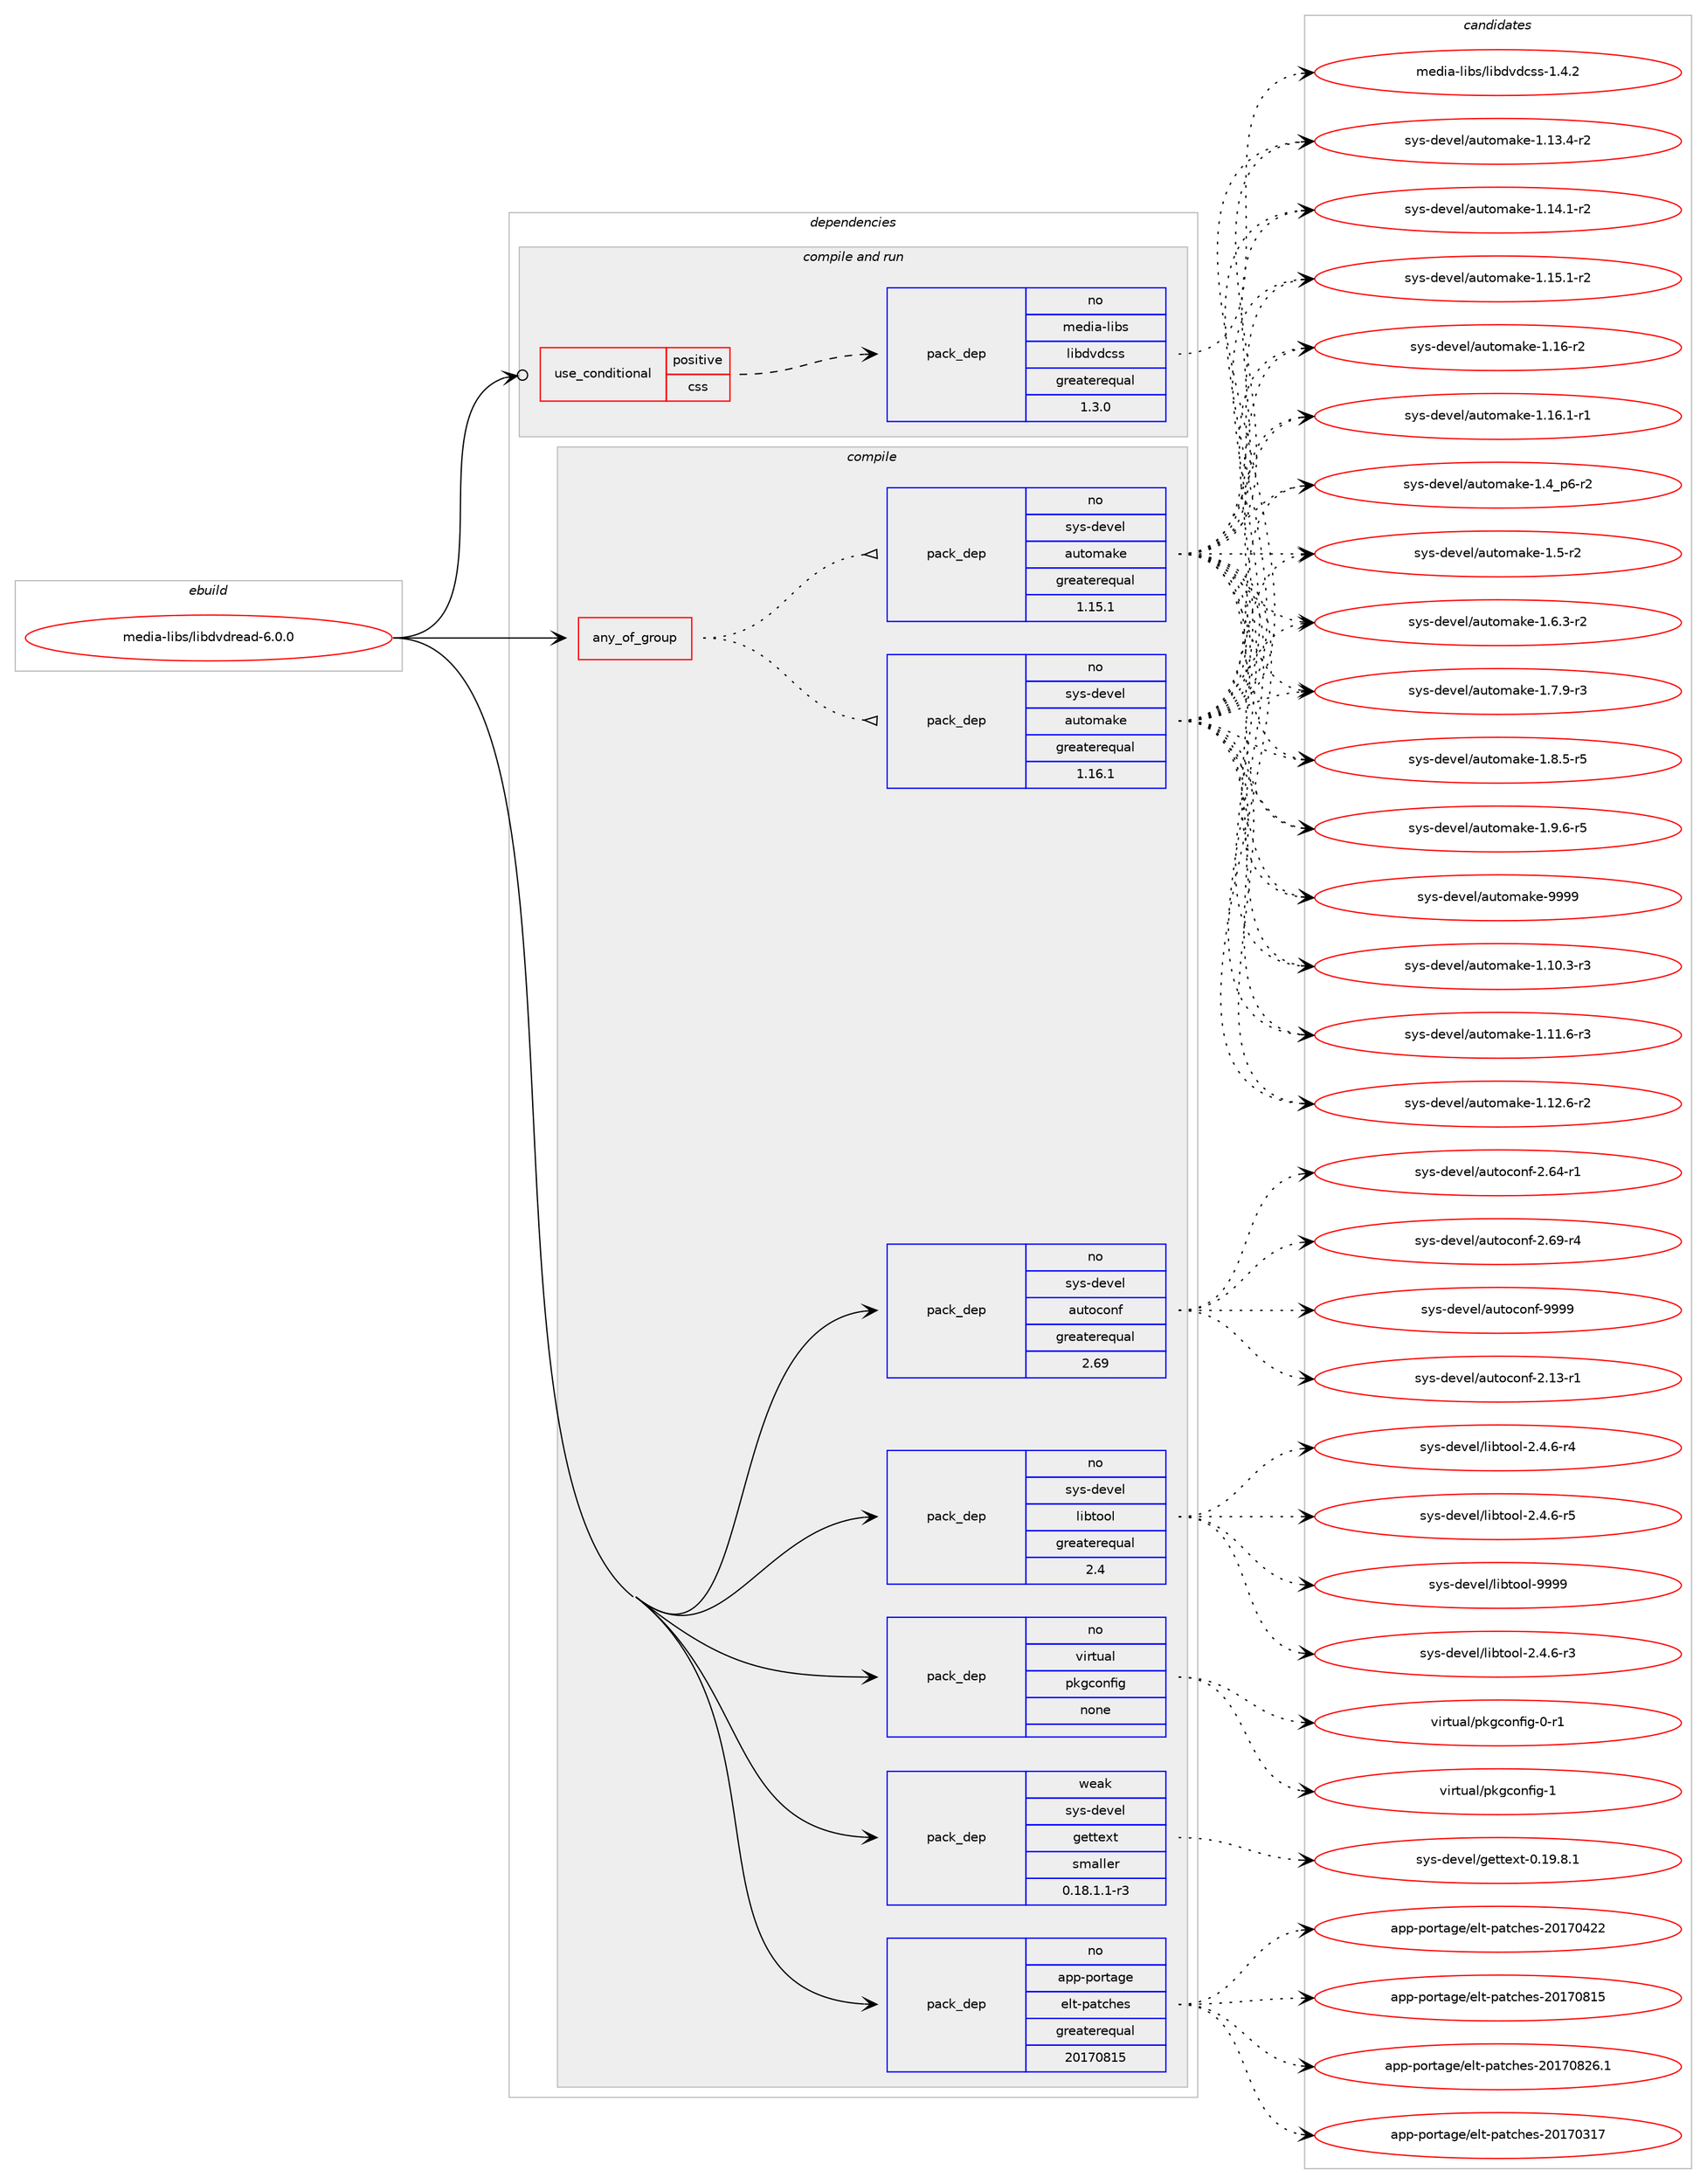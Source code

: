 digraph prolog {

# *************
# Graph options
# *************

newrank=true;
concentrate=true;
compound=true;
graph [rankdir=LR,fontname=Helvetica,fontsize=10,ranksep=1.5];#, ranksep=2.5, nodesep=0.2];
edge  [arrowhead=vee];
node  [fontname=Helvetica,fontsize=10];

# **********
# The ebuild
# **********

subgraph cluster_leftcol {
color=gray;
rank=same;
label=<<i>ebuild</i>>;
id [label="media-libs/libdvdread-6.0.0", color=red, width=4, href="../media-libs/libdvdread-6.0.0.svg"];
}

# ****************
# The dependencies
# ****************

subgraph cluster_midcol {
color=gray;
label=<<i>dependencies</i>>;
subgraph cluster_compile {
fillcolor="#eeeeee";
style=filled;
label=<<i>compile</i>>;
subgraph any25064 {
dependency1612279 [label=<<TABLE BORDER="0" CELLBORDER="1" CELLSPACING="0" CELLPADDING="4"><TR><TD CELLPADDING="10">any_of_group</TD></TR></TABLE>>, shape=none, color=red];subgraph pack1152184 {
dependency1612280 [label=<<TABLE BORDER="0" CELLBORDER="1" CELLSPACING="0" CELLPADDING="4" WIDTH="220"><TR><TD ROWSPAN="6" CELLPADDING="30">pack_dep</TD></TR><TR><TD WIDTH="110">no</TD></TR><TR><TD>sys-devel</TD></TR><TR><TD>automake</TD></TR><TR><TD>greaterequal</TD></TR><TR><TD>1.16.1</TD></TR></TABLE>>, shape=none, color=blue];
}
dependency1612279:e -> dependency1612280:w [weight=20,style="dotted",arrowhead="oinv"];
subgraph pack1152185 {
dependency1612281 [label=<<TABLE BORDER="0" CELLBORDER="1" CELLSPACING="0" CELLPADDING="4" WIDTH="220"><TR><TD ROWSPAN="6" CELLPADDING="30">pack_dep</TD></TR><TR><TD WIDTH="110">no</TD></TR><TR><TD>sys-devel</TD></TR><TR><TD>automake</TD></TR><TR><TD>greaterequal</TD></TR><TR><TD>1.15.1</TD></TR></TABLE>>, shape=none, color=blue];
}
dependency1612279:e -> dependency1612281:w [weight=20,style="dotted",arrowhead="oinv"];
}
id:e -> dependency1612279:w [weight=20,style="solid",arrowhead="vee"];
subgraph pack1152186 {
dependency1612282 [label=<<TABLE BORDER="0" CELLBORDER="1" CELLSPACING="0" CELLPADDING="4" WIDTH="220"><TR><TD ROWSPAN="6" CELLPADDING="30">pack_dep</TD></TR><TR><TD WIDTH="110">no</TD></TR><TR><TD>app-portage</TD></TR><TR><TD>elt-patches</TD></TR><TR><TD>greaterequal</TD></TR><TR><TD>20170815</TD></TR></TABLE>>, shape=none, color=blue];
}
id:e -> dependency1612282:w [weight=20,style="solid",arrowhead="vee"];
subgraph pack1152187 {
dependency1612283 [label=<<TABLE BORDER="0" CELLBORDER="1" CELLSPACING="0" CELLPADDING="4" WIDTH="220"><TR><TD ROWSPAN="6" CELLPADDING="30">pack_dep</TD></TR><TR><TD WIDTH="110">no</TD></TR><TR><TD>sys-devel</TD></TR><TR><TD>autoconf</TD></TR><TR><TD>greaterequal</TD></TR><TR><TD>2.69</TD></TR></TABLE>>, shape=none, color=blue];
}
id:e -> dependency1612283:w [weight=20,style="solid",arrowhead="vee"];
subgraph pack1152188 {
dependency1612284 [label=<<TABLE BORDER="0" CELLBORDER="1" CELLSPACING="0" CELLPADDING="4" WIDTH="220"><TR><TD ROWSPAN="6" CELLPADDING="30">pack_dep</TD></TR><TR><TD WIDTH="110">no</TD></TR><TR><TD>sys-devel</TD></TR><TR><TD>libtool</TD></TR><TR><TD>greaterequal</TD></TR><TR><TD>2.4</TD></TR></TABLE>>, shape=none, color=blue];
}
id:e -> dependency1612284:w [weight=20,style="solid",arrowhead="vee"];
subgraph pack1152189 {
dependency1612285 [label=<<TABLE BORDER="0" CELLBORDER="1" CELLSPACING="0" CELLPADDING="4" WIDTH="220"><TR><TD ROWSPAN="6" CELLPADDING="30">pack_dep</TD></TR><TR><TD WIDTH="110">no</TD></TR><TR><TD>virtual</TD></TR><TR><TD>pkgconfig</TD></TR><TR><TD>none</TD></TR><TR><TD></TD></TR></TABLE>>, shape=none, color=blue];
}
id:e -> dependency1612285:w [weight=20,style="solid",arrowhead="vee"];
subgraph pack1152190 {
dependency1612286 [label=<<TABLE BORDER="0" CELLBORDER="1" CELLSPACING="0" CELLPADDING="4" WIDTH="220"><TR><TD ROWSPAN="6" CELLPADDING="30">pack_dep</TD></TR><TR><TD WIDTH="110">weak</TD></TR><TR><TD>sys-devel</TD></TR><TR><TD>gettext</TD></TR><TR><TD>smaller</TD></TR><TR><TD>0.18.1.1-r3</TD></TR></TABLE>>, shape=none, color=blue];
}
id:e -> dependency1612286:w [weight=20,style="solid",arrowhead="vee"];
}
subgraph cluster_compileandrun {
fillcolor="#eeeeee";
style=filled;
label=<<i>compile and run</i>>;
subgraph cond434332 {
dependency1612287 [label=<<TABLE BORDER="0" CELLBORDER="1" CELLSPACING="0" CELLPADDING="4"><TR><TD ROWSPAN="3" CELLPADDING="10">use_conditional</TD></TR><TR><TD>positive</TD></TR><TR><TD>css</TD></TR></TABLE>>, shape=none, color=red];
subgraph pack1152191 {
dependency1612288 [label=<<TABLE BORDER="0" CELLBORDER="1" CELLSPACING="0" CELLPADDING="4" WIDTH="220"><TR><TD ROWSPAN="6" CELLPADDING="30">pack_dep</TD></TR><TR><TD WIDTH="110">no</TD></TR><TR><TD>media-libs</TD></TR><TR><TD>libdvdcss</TD></TR><TR><TD>greaterequal</TD></TR><TR><TD>1.3.0</TD></TR></TABLE>>, shape=none, color=blue];
}
dependency1612287:e -> dependency1612288:w [weight=20,style="dashed",arrowhead="vee"];
}
id:e -> dependency1612287:w [weight=20,style="solid",arrowhead="odotvee"];
}
subgraph cluster_run {
fillcolor="#eeeeee";
style=filled;
label=<<i>run</i>>;
}
}

# **************
# The candidates
# **************

subgraph cluster_choices {
rank=same;
color=gray;
label=<<i>candidates</i>>;

subgraph choice1152184 {
color=black;
nodesep=1;
choice11512111545100101118101108479711711611110997107101454946494846514511451 [label="sys-devel/automake-1.10.3-r3", color=red, width=4,href="../sys-devel/automake-1.10.3-r3.svg"];
choice11512111545100101118101108479711711611110997107101454946494946544511451 [label="sys-devel/automake-1.11.6-r3", color=red, width=4,href="../sys-devel/automake-1.11.6-r3.svg"];
choice11512111545100101118101108479711711611110997107101454946495046544511450 [label="sys-devel/automake-1.12.6-r2", color=red, width=4,href="../sys-devel/automake-1.12.6-r2.svg"];
choice11512111545100101118101108479711711611110997107101454946495146524511450 [label="sys-devel/automake-1.13.4-r2", color=red, width=4,href="../sys-devel/automake-1.13.4-r2.svg"];
choice11512111545100101118101108479711711611110997107101454946495246494511450 [label="sys-devel/automake-1.14.1-r2", color=red, width=4,href="../sys-devel/automake-1.14.1-r2.svg"];
choice11512111545100101118101108479711711611110997107101454946495346494511450 [label="sys-devel/automake-1.15.1-r2", color=red, width=4,href="../sys-devel/automake-1.15.1-r2.svg"];
choice1151211154510010111810110847971171161111099710710145494649544511450 [label="sys-devel/automake-1.16-r2", color=red, width=4,href="../sys-devel/automake-1.16-r2.svg"];
choice11512111545100101118101108479711711611110997107101454946495446494511449 [label="sys-devel/automake-1.16.1-r1", color=red, width=4,href="../sys-devel/automake-1.16.1-r1.svg"];
choice115121115451001011181011084797117116111109971071014549465295112544511450 [label="sys-devel/automake-1.4_p6-r2", color=red, width=4,href="../sys-devel/automake-1.4_p6-r2.svg"];
choice11512111545100101118101108479711711611110997107101454946534511450 [label="sys-devel/automake-1.5-r2", color=red, width=4,href="../sys-devel/automake-1.5-r2.svg"];
choice115121115451001011181011084797117116111109971071014549465446514511450 [label="sys-devel/automake-1.6.3-r2", color=red, width=4,href="../sys-devel/automake-1.6.3-r2.svg"];
choice115121115451001011181011084797117116111109971071014549465546574511451 [label="sys-devel/automake-1.7.9-r3", color=red, width=4,href="../sys-devel/automake-1.7.9-r3.svg"];
choice115121115451001011181011084797117116111109971071014549465646534511453 [label="sys-devel/automake-1.8.5-r5", color=red, width=4,href="../sys-devel/automake-1.8.5-r5.svg"];
choice115121115451001011181011084797117116111109971071014549465746544511453 [label="sys-devel/automake-1.9.6-r5", color=red, width=4,href="../sys-devel/automake-1.9.6-r5.svg"];
choice115121115451001011181011084797117116111109971071014557575757 [label="sys-devel/automake-9999", color=red, width=4,href="../sys-devel/automake-9999.svg"];
dependency1612280:e -> choice11512111545100101118101108479711711611110997107101454946494846514511451:w [style=dotted,weight="100"];
dependency1612280:e -> choice11512111545100101118101108479711711611110997107101454946494946544511451:w [style=dotted,weight="100"];
dependency1612280:e -> choice11512111545100101118101108479711711611110997107101454946495046544511450:w [style=dotted,weight="100"];
dependency1612280:e -> choice11512111545100101118101108479711711611110997107101454946495146524511450:w [style=dotted,weight="100"];
dependency1612280:e -> choice11512111545100101118101108479711711611110997107101454946495246494511450:w [style=dotted,weight="100"];
dependency1612280:e -> choice11512111545100101118101108479711711611110997107101454946495346494511450:w [style=dotted,weight="100"];
dependency1612280:e -> choice1151211154510010111810110847971171161111099710710145494649544511450:w [style=dotted,weight="100"];
dependency1612280:e -> choice11512111545100101118101108479711711611110997107101454946495446494511449:w [style=dotted,weight="100"];
dependency1612280:e -> choice115121115451001011181011084797117116111109971071014549465295112544511450:w [style=dotted,weight="100"];
dependency1612280:e -> choice11512111545100101118101108479711711611110997107101454946534511450:w [style=dotted,weight="100"];
dependency1612280:e -> choice115121115451001011181011084797117116111109971071014549465446514511450:w [style=dotted,weight="100"];
dependency1612280:e -> choice115121115451001011181011084797117116111109971071014549465546574511451:w [style=dotted,weight="100"];
dependency1612280:e -> choice115121115451001011181011084797117116111109971071014549465646534511453:w [style=dotted,weight="100"];
dependency1612280:e -> choice115121115451001011181011084797117116111109971071014549465746544511453:w [style=dotted,weight="100"];
dependency1612280:e -> choice115121115451001011181011084797117116111109971071014557575757:w [style=dotted,weight="100"];
}
subgraph choice1152185 {
color=black;
nodesep=1;
choice11512111545100101118101108479711711611110997107101454946494846514511451 [label="sys-devel/automake-1.10.3-r3", color=red, width=4,href="../sys-devel/automake-1.10.3-r3.svg"];
choice11512111545100101118101108479711711611110997107101454946494946544511451 [label="sys-devel/automake-1.11.6-r3", color=red, width=4,href="../sys-devel/automake-1.11.6-r3.svg"];
choice11512111545100101118101108479711711611110997107101454946495046544511450 [label="sys-devel/automake-1.12.6-r2", color=red, width=4,href="../sys-devel/automake-1.12.6-r2.svg"];
choice11512111545100101118101108479711711611110997107101454946495146524511450 [label="sys-devel/automake-1.13.4-r2", color=red, width=4,href="../sys-devel/automake-1.13.4-r2.svg"];
choice11512111545100101118101108479711711611110997107101454946495246494511450 [label="sys-devel/automake-1.14.1-r2", color=red, width=4,href="../sys-devel/automake-1.14.1-r2.svg"];
choice11512111545100101118101108479711711611110997107101454946495346494511450 [label="sys-devel/automake-1.15.1-r2", color=red, width=4,href="../sys-devel/automake-1.15.1-r2.svg"];
choice1151211154510010111810110847971171161111099710710145494649544511450 [label="sys-devel/automake-1.16-r2", color=red, width=4,href="../sys-devel/automake-1.16-r2.svg"];
choice11512111545100101118101108479711711611110997107101454946495446494511449 [label="sys-devel/automake-1.16.1-r1", color=red, width=4,href="../sys-devel/automake-1.16.1-r1.svg"];
choice115121115451001011181011084797117116111109971071014549465295112544511450 [label="sys-devel/automake-1.4_p6-r2", color=red, width=4,href="../sys-devel/automake-1.4_p6-r2.svg"];
choice11512111545100101118101108479711711611110997107101454946534511450 [label="sys-devel/automake-1.5-r2", color=red, width=4,href="../sys-devel/automake-1.5-r2.svg"];
choice115121115451001011181011084797117116111109971071014549465446514511450 [label="sys-devel/automake-1.6.3-r2", color=red, width=4,href="../sys-devel/automake-1.6.3-r2.svg"];
choice115121115451001011181011084797117116111109971071014549465546574511451 [label="sys-devel/automake-1.7.9-r3", color=red, width=4,href="../sys-devel/automake-1.7.9-r3.svg"];
choice115121115451001011181011084797117116111109971071014549465646534511453 [label="sys-devel/automake-1.8.5-r5", color=red, width=4,href="../sys-devel/automake-1.8.5-r5.svg"];
choice115121115451001011181011084797117116111109971071014549465746544511453 [label="sys-devel/automake-1.9.6-r5", color=red, width=4,href="../sys-devel/automake-1.9.6-r5.svg"];
choice115121115451001011181011084797117116111109971071014557575757 [label="sys-devel/automake-9999", color=red, width=4,href="../sys-devel/automake-9999.svg"];
dependency1612281:e -> choice11512111545100101118101108479711711611110997107101454946494846514511451:w [style=dotted,weight="100"];
dependency1612281:e -> choice11512111545100101118101108479711711611110997107101454946494946544511451:w [style=dotted,weight="100"];
dependency1612281:e -> choice11512111545100101118101108479711711611110997107101454946495046544511450:w [style=dotted,weight="100"];
dependency1612281:e -> choice11512111545100101118101108479711711611110997107101454946495146524511450:w [style=dotted,weight="100"];
dependency1612281:e -> choice11512111545100101118101108479711711611110997107101454946495246494511450:w [style=dotted,weight="100"];
dependency1612281:e -> choice11512111545100101118101108479711711611110997107101454946495346494511450:w [style=dotted,weight="100"];
dependency1612281:e -> choice1151211154510010111810110847971171161111099710710145494649544511450:w [style=dotted,weight="100"];
dependency1612281:e -> choice11512111545100101118101108479711711611110997107101454946495446494511449:w [style=dotted,weight="100"];
dependency1612281:e -> choice115121115451001011181011084797117116111109971071014549465295112544511450:w [style=dotted,weight="100"];
dependency1612281:e -> choice11512111545100101118101108479711711611110997107101454946534511450:w [style=dotted,weight="100"];
dependency1612281:e -> choice115121115451001011181011084797117116111109971071014549465446514511450:w [style=dotted,weight="100"];
dependency1612281:e -> choice115121115451001011181011084797117116111109971071014549465546574511451:w [style=dotted,weight="100"];
dependency1612281:e -> choice115121115451001011181011084797117116111109971071014549465646534511453:w [style=dotted,weight="100"];
dependency1612281:e -> choice115121115451001011181011084797117116111109971071014549465746544511453:w [style=dotted,weight="100"];
dependency1612281:e -> choice115121115451001011181011084797117116111109971071014557575757:w [style=dotted,weight="100"];
}
subgraph choice1152186 {
color=black;
nodesep=1;
choice97112112451121111141169710310147101108116451129711699104101115455048495548514955 [label="app-portage/elt-patches-20170317", color=red, width=4,href="../app-portage/elt-patches-20170317.svg"];
choice97112112451121111141169710310147101108116451129711699104101115455048495548525050 [label="app-portage/elt-patches-20170422", color=red, width=4,href="../app-portage/elt-patches-20170422.svg"];
choice97112112451121111141169710310147101108116451129711699104101115455048495548564953 [label="app-portage/elt-patches-20170815", color=red, width=4,href="../app-portage/elt-patches-20170815.svg"];
choice971121124511211111411697103101471011081164511297116991041011154550484955485650544649 [label="app-portage/elt-patches-20170826.1", color=red, width=4,href="../app-portage/elt-patches-20170826.1.svg"];
dependency1612282:e -> choice97112112451121111141169710310147101108116451129711699104101115455048495548514955:w [style=dotted,weight="100"];
dependency1612282:e -> choice97112112451121111141169710310147101108116451129711699104101115455048495548525050:w [style=dotted,weight="100"];
dependency1612282:e -> choice97112112451121111141169710310147101108116451129711699104101115455048495548564953:w [style=dotted,weight="100"];
dependency1612282:e -> choice971121124511211111411697103101471011081164511297116991041011154550484955485650544649:w [style=dotted,weight="100"];
}
subgraph choice1152187 {
color=black;
nodesep=1;
choice1151211154510010111810110847971171161119911111010245504649514511449 [label="sys-devel/autoconf-2.13-r1", color=red, width=4,href="../sys-devel/autoconf-2.13-r1.svg"];
choice1151211154510010111810110847971171161119911111010245504654524511449 [label="sys-devel/autoconf-2.64-r1", color=red, width=4,href="../sys-devel/autoconf-2.64-r1.svg"];
choice1151211154510010111810110847971171161119911111010245504654574511452 [label="sys-devel/autoconf-2.69-r4", color=red, width=4,href="../sys-devel/autoconf-2.69-r4.svg"];
choice115121115451001011181011084797117116111991111101024557575757 [label="sys-devel/autoconf-9999", color=red, width=4,href="../sys-devel/autoconf-9999.svg"];
dependency1612283:e -> choice1151211154510010111810110847971171161119911111010245504649514511449:w [style=dotted,weight="100"];
dependency1612283:e -> choice1151211154510010111810110847971171161119911111010245504654524511449:w [style=dotted,weight="100"];
dependency1612283:e -> choice1151211154510010111810110847971171161119911111010245504654574511452:w [style=dotted,weight="100"];
dependency1612283:e -> choice115121115451001011181011084797117116111991111101024557575757:w [style=dotted,weight="100"];
}
subgraph choice1152188 {
color=black;
nodesep=1;
choice1151211154510010111810110847108105981161111111084550465246544511451 [label="sys-devel/libtool-2.4.6-r3", color=red, width=4,href="../sys-devel/libtool-2.4.6-r3.svg"];
choice1151211154510010111810110847108105981161111111084550465246544511452 [label="sys-devel/libtool-2.4.6-r4", color=red, width=4,href="../sys-devel/libtool-2.4.6-r4.svg"];
choice1151211154510010111810110847108105981161111111084550465246544511453 [label="sys-devel/libtool-2.4.6-r5", color=red, width=4,href="../sys-devel/libtool-2.4.6-r5.svg"];
choice1151211154510010111810110847108105981161111111084557575757 [label="sys-devel/libtool-9999", color=red, width=4,href="../sys-devel/libtool-9999.svg"];
dependency1612284:e -> choice1151211154510010111810110847108105981161111111084550465246544511451:w [style=dotted,weight="100"];
dependency1612284:e -> choice1151211154510010111810110847108105981161111111084550465246544511452:w [style=dotted,weight="100"];
dependency1612284:e -> choice1151211154510010111810110847108105981161111111084550465246544511453:w [style=dotted,weight="100"];
dependency1612284:e -> choice1151211154510010111810110847108105981161111111084557575757:w [style=dotted,weight="100"];
}
subgraph choice1152189 {
color=black;
nodesep=1;
choice11810511411611797108471121071039911111010210510345484511449 [label="virtual/pkgconfig-0-r1", color=red, width=4,href="../virtual/pkgconfig-0-r1.svg"];
choice1181051141161179710847112107103991111101021051034549 [label="virtual/pkgconfig-1", color=red, width=4,href="../virtual/pkgconfig-1.svg"];
dependency1612285:e -> choice11810511411611797108471121071039911111010210510345484511449:w [style=dotted,weight="100"];
dependency1612285:e -> choice1181051141161179710847112107103991111101021051034549:w [style=dotted,weight="100"];
}
subgraph choice1152190 {
color=black;
nodesep=1;
choice1151211154510010111810110847103101116116101120116454846495746564649 [label="sys-devel/gettext-0.19.8.1", color=red, width=4,href="../sys-devel/gettext-0.19.8.1.svg"];
dependency1612286:e -> choice1151211154510010111810110847103101116116101120116454846495746564649:w [style=dotted,weight="100"];
}
subgraph choice1152191 {
color=black;
nodesep=1;
choice109101100105974510810598115471081059810011810099115115454946524650 [label="media-libs/libdvdcss-1.4.2", color=red, width=4,href="../media-libs/libdvdcss-1.4.2.svg"];
dependency1612288:e -> choice109101100105974510810598115471081059810011810099115115454946524650:w [style=dotted,weight="100"];
}
}

}
